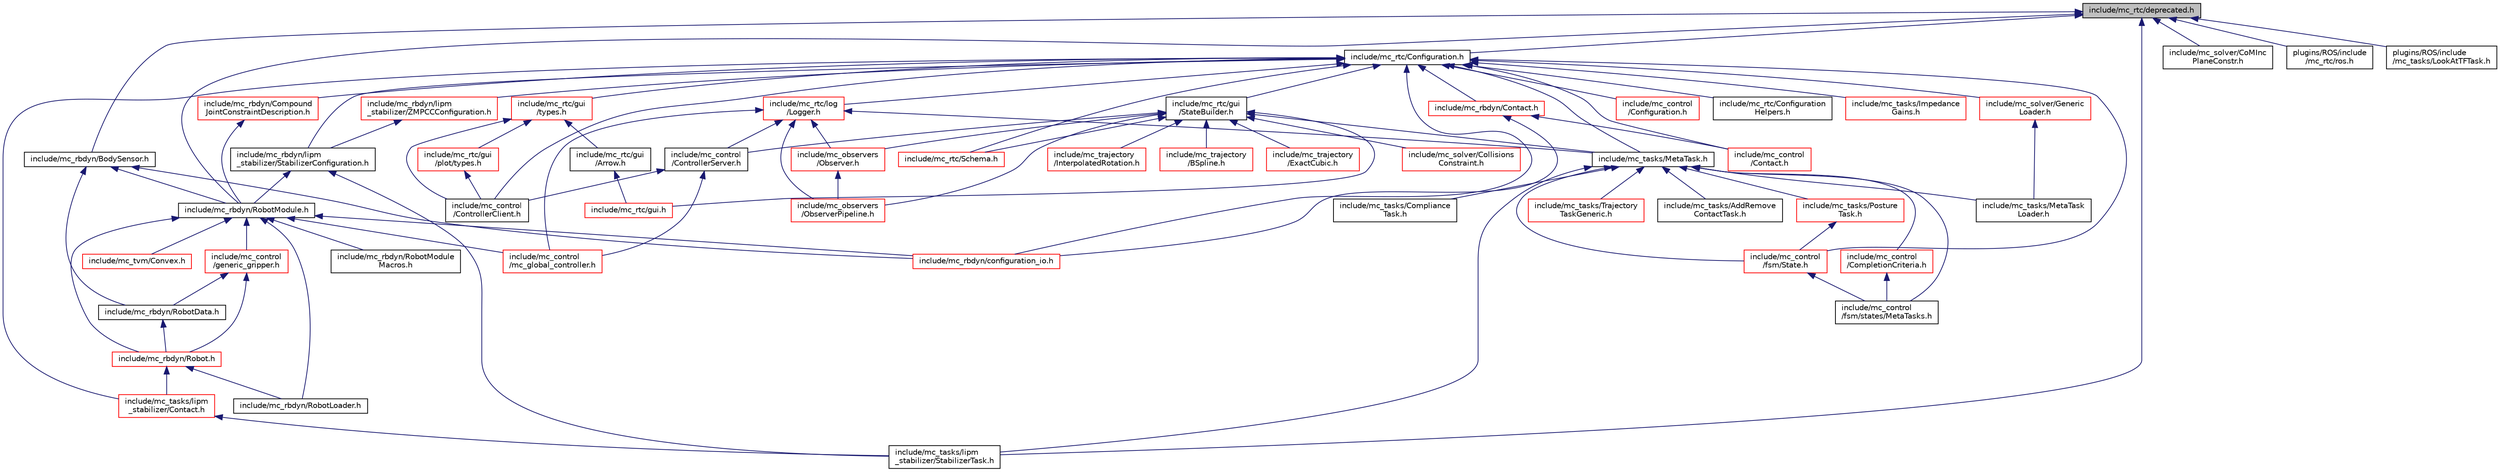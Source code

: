 digraph "include/mc_rtc/deprecated.h"
{
 // INTERACTIVE_SVG=YES
 // LATEX_PDF_SIZE
  edge [fontname="Helvetica",fontsize="10",labelfontname="Helvetica",labelfontsize="10"];
  node [fontname="Helvetica",fontsize="10",shape=record];
  Node1 [label="include/mc_rtc/deprecated.h",height=0.2,width=0.4,color="black", fillcolor="grey75", style="filled", fontcolor="black",tooltip=" "];
  Node1 -> Node2 [dir="back",color="midnightblue",fontsize="10",style="solid",fontname="Helvetica"];
  Node2 [label="include/mc_rtc/Configuration.h",height=0.2,width=0.4,color="black", fillcolor="white", style="filled",URL="$mc__rtc_2Configuration_8h.html",tooltip=" "];
  Node2 -> Node3 [dir="back",color="midnightblue",fontsize="10",style="solid",fontname="Helvetica"];
  Node3 [label="include/mc_tasks/MetaTask.h",height=0.2,width=0.4,color="black", fillcolor="white", style="filled",URL="$MetaTask_8h.html",tooltip=" "];
  Node3 -> Node4 [dir="back",color="midnightblue",fontsize="10",style="solid",fontname="Helvetica"];
  Node4 [label="include/mc_control\l/CompletionCriteria.h",height=0.2,width=0.4,color="red", fillcolor="white", style="filled",URL="$CompletionCriteria_8h.html",tooltip=" "];
  Node4 -> Node5 [dir="back",color="midnightblue",fontsize="10",style="solid",fontname="Helvetica"];
  Node5 [label="include/mc_control\l/fsm/states/MetaTasks.h",height=0.2,width=0.4,color="black", fillcolor="white", style="filled",URL="$MetaTasks_8h.html",tooltip=" "];
  Node3 -> Node7 [dir="back",color="midnightblue",fontsize="10",style="solid",fontname="Helvetica"];
  Node7 [label="include/mc_tasks/Posture\lTask.h",height=0.2,width=0.4,color="red", fillcolor="white", style="filled",URL="$PostureTask_8h.html",tooltip=" "];
  Node7 -> Node24 [dir="back",color="midnightblue",fontsize="10",style="solid",fontname="Helvetica"];
  Node24 [label="include/mc_control\l/fsm/State.h",height=0.2,width=0.4,color="red", fillcolor="white", style="filled",URL="$State_8h.html",tooltip=" "];
  Node24 -> Node5 [dir="back",color="midnightblue",fontsize="10",style="solid",fontname="Helvetica"];
  Node3 -> Node24 [dir="back",color="midnightblue",fontsize="10",style="solid",fontname="Helvetica"];
  Node3 -> Node38 [dir="back",color="midnightblue",fontsize="10",style="solid",fontname="Helvetica"];
  Node38 [label="include/mc_tasks/Trajectory\lTaskGeneric.h",height=0.2,width=0.4,color="red", fillcolor="white", style="filled",URL="$TrajectoryTaskGeneric_8h.html",tooltip=" "];
  Node3 -> Node5 [dir="back",color="midnightblue",fontsize="10",style="solid",fontname="Helvetica"];
  Node3 -> Node65 [dir="back",color="midnightblue",fontsize="10",style="solid",fontname="Helvetica"];
  Node65 [label="include/mc_tasks/AddRemove\lContactTask.h",height=0.2,width=0.4,color="black", fillcolor="white", style="filled",URL="$AddRemoveContactTask_8h.html",tooltip=" "];
  Node3 -> Node41 [dir="back",color="midnightblue",fontsize="10",style="solid",fontname="Helvetica"];
  Node41 [label="include/mc_tasks/Compliance\lTask.h",height=0.2,width=0.4,color="black", fillcolor="white", style="filled",URL="$ComplianceTask_8h.html",tooltip=" "];
  Node3 -> Node43 [dir="back",color="midnightblue",fontsize="10",style="solid",fontname="Helvetica"];
  Node43 [label="include/mc_tasks/lipm\l_stabilizer/StabilizerTask.h",height=0.2,width=0.4,color="black", fillcolor="white", style="filled",URL="$StabilizerTask_8h.html",tooltip=" "];
  Node3 -> Node66 [dir="back",color="midnightblue",fontsize="10",style="solid",fontname="Helvetica"];
  Node66 [label="include/mc_tasks/MetaTask\lLoader.h",height=0.2,width=0.4,color="black", fillcolor="white", style="filled",URL="$MetaTaskLoader_8h.html",tooltip=" "];
  Node2 -> Node67 [dir="back",color="midnightblue",fontsize="10",style="solid",fontname="Helvetica"];
  Node67 [label="include/mc_rtc/gui\l/StateBuilder.h",height=0.2,width=0.4,color="black", fillcolor="white", style="filled",URL="$StateBuilder_8h.html",tooltip=" "];
  Node67 -> Node3 [dir="back",color="midnightblue",fontsize="10",style="solid",fontname="Helvetica"];
  Node67 -> Node68 [dir="back",color="midnightblue",fontsize="10",style="solid",fontname="Helvetica"];
  Node68 [label="include/mc_rtc/Schema.h",height=0.2,width=0.4,color="red", fillcolor="white", style="filled",URL="$Schema_8h.html",tooltip=" "];
  Node67 -> Node117 [dir="back",color="midnightblue",fontsize="10",style="solid",fontname="Helvetica"];
  Node117 [label="include/mc_observers\l/Observer.h",height=0.2,width=0.4,color="red", fillcolor="white", style="filled",URL="$Observer_8h.html",tooltip=" "];
  Node117 -> Node118 [dir="back",color="midnightblue",fontsize="10",style="solid",fontname="Helvetica"];
  Node118 [label="include/mc_observers\l/ObserverPipeline.h",height=0.2,width=0.4,color="red", fillcolor="white", style="filled",URL="$ObserverPipeline_8h.html",tooltip=" "];
  Node67 -> Node118 [dir="back",color="midnightblue",fontsize="10",style="solid",fontname="Helvetica"];
  Node67 -> Node99 [dir="back",color="midnightblue",fontsize="10",style="solid",fontname="Helvetica"];
  Node99 [label="include/mc_rtc/gui.h",height=0.2,width=0.4,color="red", fillcolor="white", style="filled",URL="$gui_8h.html",tooltip=" "];
  Node67 -> Node78 [dir="back",color="midnightblue",fontsize="10",style="solid",fontname="Helvetica"];
  Node78 [label="include/mc_solver/Collisions\lConstraint.h",height=0.2,width=0.4,color="red", fillcolor="white", style="filled",URL="$CollisionsConstraint_8h.html",tooltip=" "];
  Node67 -> Node9 [dir="back",color="midnightblue",fontsize="10",style="solid",fontname="Helvetica"];
  Node9 [label="include/mc_control\l/ControllerServer.h",height=0.2,width=0.4,color="black", fillcolor="white", style="filled",URL="$ControllerServer_8h.html",tooltip=" "];
  Node9 -> Node10 [dir="back",color="midnightblue",fontsize="10",style="solid",fontname="Helvetica"];
  Node10 [label="include/mc_control\l/ControllerClient.h",height=0.2,width=0.4,color="black", fillcolor="white", style="filled",URL="$ControllerClient_8h.html",tooltip=" "];
  Node9 -> Node11 [dir="back",color="midnightblue",fontsize="10",style="solid",fontname="Helvetica"];
  Node11 [label="include/mc_control\l/mc_global_controller.h",height=0.2,width=0.4,color="red", fillcolor="white", style="filled",URL="$mc__global__controller_8h.html",tooltip=" "];
  Node67 -> Node121 [dir="back",color="midnightblue",fontsize="10",style="solid",fontname="Helvetica"];
  Node121 [label="include/mc_trajectory\l/InterpolatedRotation.h",height=0.2,width=0.4,color="red", fillcolor="white", style="filled",URL="$InterpolatedRotation_8h.html",tooltip=" "];
  Node67 -> Node122 [dir="back",color="midnightblue",fontsize="10",style="solid",fontname="Helvetica"];
  Node122 [label="include/mc_trajectory\l/BSpline.h",height=0.2,width=0.4,color="red", fillcolor="white", style="filled",URL="$BSpline_8h.html",tooltip=" "];
  Node67 -> Node123 [dir="back",color="midnightblue",fontsize="10",style="solid",fontname="Helvetica"];
  Node123 [label="include/mc_trajectory\l/ExactCubic.h",height=0.2,width=0.4,color="red", fillcolor="white", style="filled",URL="$ExactCubic_8h.html",tooltip=" "];
  Node2 -> Node124 [dir="back",color="midnightblue",fontsize="10",style="solid",fontname="Helvetica"];
  Node124 [label="include/mc_rtc/gui\l/types.h",height=0.2,width=0.4,color="red", fillcolor="white", style="filled",URL="$types_8h.html",tooltip=" "];
  Node124 -> Node125 [dir="back",color="midnightblue",fontsize="10",style="solid",fontname="Helvetica"];
  Node125 [label="include/mc_rtc/gui\l/plot/types.h",height=0.2,width=0.4,color="red", fillcolor="white", style="filled",URL="$plot_2types_8h.html",tooltip=" "];
  Node125 -> Node10 [dir="back",color="midnightblue",fontsize="10",style="solid",fontname="Helvetica"];
  Node124 -> Node132 [dir="back",color="midnightblue",fontsize="10",style="solid",fontname="Helvetica"];
  Node132 [label="include/mc_rtc/gui\l/Arrow.h",height=0.2,width=0.4,color="black", fillcolor="white", style="filled",URL="$Arrow_8h.html",tooltip=" "];
  Node132 -> Node99 [dir="back",color="midnightblue",fontsize="10",style="solid",fontname="Helvetica"];
  Node124 -> Node10 [dir="back",color="midnightblue",fontsize="10",style="solid",fontname="Helvetica"];
  Node2 -> Node143 [dir="back",color="midnightblue",fontsize="10",style="solid",fontname="Helvetica"];
  Node143 [label="include/mc_rtc/log\l/Logger.h",height=0.2,width=0.4,color="red", fillcolor="white", style="filled",URL="$Logger_8h.html",tooltip=" "];
  Node143 -> Node3 [dir="back",color="midnightblue",fontsize="10",style="solid",fontname="Helvetica"];
  Node143 -> Node117 [dir="back",color="midnightblue",fontsize="10",style="solid",fontname="Helvetica"];
  Node143 -> Node118 [dir="back",color="midnightblue",fontsize="10",style="solid",fontname="Helvetica"];
  Node143 -> Node9 [dir="back",color="midnightblue",fontsize="10",style="solid",fontname="Helvetica"];
  Node143 -> Node11 [dir="back",color="midnightblue",fontsize="10",style="solid",fontname="Helvetica"];
  Node2 -> Node146 [dir="back",color="midnightblue",fontsize="10",style="solid",fontname="Helvetica"];
  Node146 [label="include/mc_rbdyn/Contact.h",height=0.2,width=0.4,color="red", fillcolor="white", style="filled",URL="$mc__rbdyn_2Contact_8h.html",tooltip=" "];
  Node146 -> Node147 [dir="back",color="midnightblue",fontsize="10",style="solid",fontname="Helvetica"];
  Node147 [label="include/mc_control\l/Contact.h",height=0.2,width=0.4,color="red", fillcolor="white", style="filled",URL="$mc__control_2Contact_8h.html",tooltip=" "];
  Node146 -> Node108 [dir="back",color="midnightblue",fontsize="10",style="solid",fontname="Helvetica"];
  Node108 [label="include/mc_rbdyn/configuration_io.h",height=0.2,width=0.4,color="red", fillcolor="white", style="filled",URL="$configuration__io_8h.html",tooltip=" "];
  Node2 -> Node148 [dir="back",color="midnightblue",fontsize="10",style="solid",fontname="Helvetica"];
  Node148 [label="include/mc_rbdyn/Compound\lJointConstraintDescription.h",height=0.2,width=0.4,color="red", fillcolor="white", style="filled",URL="$CompoundJointConstraintDescription_8h.html",tooltip=" "];
  Node148 -> Node71 [dir="back",color="midnightblue",fontsize="10",style="solid",fontname="Helvetica"];
  Node71 [label="include/mc_rbdyn/RobotModule.h",height=0.2,width=0.4,color="black", fillcolor="white", style="filled",URL="$RobotModule_8h.html",tooltip=" "];
  Node71 -> Node72 [dir="back",color="midnightblue",fontsize="10",style="solid",fontname="Helvetica"];
  Node72 [label="include/mc_control\l/generic_gripper.h",height=0.2,width=0.4,color="red", fillcolor="white", style="filled",URL="$generic__gripper_8h.html",tooltip=" "];
  Node72 -> Node73 [dir="back",color="midnightblue",fontsize="10",style="solid",fontname="Helvetica"];
  Node73 [label="include/mc_rbdyn/RobotData.h",height=0.2,width=0.4,color="black", fillcolor="white", style="filled",URL="$RobotData_8h.html",tooltip=" "];
  Node73 -> Node74 [dir="back",color="midnightblue",fontsize="10",style="solid",fontname="Helvetica"];
  Node74 [label="include/mc_rbdyn/Robot.h",height=0.2,width=0.4,color="red", fillcolor="white", style="filled",URL="$mc__rbdyn_2Robot_8h.html",tooltip=" "];
  Node74 -> Node100 [dir="back",color="midnightblue",fontsize="10",style="solid",fontname="Helvetica"];
  Node100 [label="include/mc_tasks/lipm\l_stabilizer/Contact.h",height=0.2,width=0.4,color="red", fillcolor="white", style="filled",URL="$mc__tasks_2lipm__stabilizer_2Contact_8h.html",tooltip=" "];
  Node100 -> Node43 [dir="back",color="midnightblue",fontsize="10",style="solid",fontname="Helvetica"];
  Node74 -> Node97 [dir="back",color="midnightblue",fontsize="10",style="solid",fontname="Helvetica"];
  Node97 [label="include/mc_rbdyn/RobotLoader.h",height=0.2,width=0.4,color="black", fillcolor="white", style="filled",URL="$RobotLoader_8h.html",tooltip=" "];
  Node72 -> Node74 [dir="back",color="midnightblue",fontsize="10",style="solid",fontname="Helvetica"];
  Node71 -> Node74 [dir="back",color="midnightblue",fontsize="10",style="solid",fontname="Helvetica"];
  Node71 -> Node108 [dir="back",color="midnightblue",fontsize="10",style="solid",fontname="Helvetica"];
  Node71 -> Node11 [dir="back",color="midnightblue",fontsize="10",style="solid",fontname="Helvetica"];
  Node71 -> Node97 [dir="back",color="midnightblue",fontsize="10",style="solid",fontname="Helvetica"];
  Node71 -> Node114 [dir="back",color="midnightblue",fontsize="10",style="solid",fontname="Helvetica"];
  Node114 [label="include/mc_rbdyn/RobotModule\lMacros.h",height=0.2,width=0.4,color="black", fillcolor="white", style="filled",URL="$RobotModuleMacros_8h.html",tooltip=" "];
  Node71 -> Node115 [dir="back",color="midnightblue",fontsize="10",style="solid",fontname="Helvetica"];
  Node115 [label="include/mc_tvm/Convex.h",height=0.2,width=0.4,color="red", fillcolor="white", style="filled",URL="$Convex_8h.html",tooltip=" "];
  Node2 -> Node68 [dir="back",color="midnightblue",fontsize="10",style="solid",fontname="Helvetica"];
  Node2 -> Node150 [dir="back",color="midnightblue",fontsize="10",style="solid",fontname="Helvetica"];
  Node150 [label="include/mc_rbdyn/lipm\l_stabilizer/ZMPCCConfiguration.h",height=0.2,width=0.4,color="red", fillcolor="white", style="filled",URL="$ZMPCCConfiguration_8h.html",tooltip=" "];
  Node150 -> Node151 [dir="back",color="midnightblue",fontsize="10",style="solid",fontname="Helvetica"];
  Node151 [label="include/mc_rbdyn/lipm\l_stabilizer/StabilizerConfiguration.h",height=0.2,width=0.4,color="black", fillcolor="white", style="filled",URL="$StabilizerConfiguration_8h.html",tooltip=" "];
  Node151 -> Node71 [dir="back",color="midnightblue",fontsize="10",style="solid",fontname="Helvetica"];
  Node151 -> Node43 [dir="back",color="midnightblue",fontsize="10",style="solid",fontname="Helvetica"];
  Node2 -> Node151 [dir="back",color="midnightblue",fontsize="10",style="solid",fontname="Helvetica"];
  Node2 -> Node153 [dir="back",color="midnightblue",fontsize="10",style="solid",fontname="Helvetica"];
  Node153 [label="include/mc_control\l/Configuration.h",height=0.2,width=0.4,color="red", fillcolor="white", style="filled",URL="$mc__control_2Configuration_8h.html",tooltip=" "];
  Node2 -> Node147 [dir="back",color="midnightblue",fontsize="10",style="solid",fontname="Helvetica"];
  Node2 -> Node108 [dir="back",color="midnightblue",fontsize="10",style="solid",fontname="Helvetica"];
  Node2 -> Node10 [dir="back",color="midnightblue",fontsize="10",style="solid",fontname="Helvetica"];
  Node2 -> Node24 [dir="back",color="midnightblue",fontsize="10",style="solid",fontname="Helvetica"];
  Node2 -> Node100 [dir="back",color="midnightblue",fontsize="10",style="solid",fontname="Helvetica"];
  Node2 -> Node154 [dir="back",color="midnightblue",fontsize="10",style="solid",fontname="Helvetica"];
  Node154 [label="include/mc_rtc/Configuration\lHelpers.h",height=0.2,width=0.4,color="black", fillcolor="white", style="filled",URL="$ConfigurationHelpers_8h.html",tooltip=" "];
  Node2 -> Node89 [dir="back",color="midnightblue",fontsize="10",style="solid",fontname="Helvetica"];
  Node89 [label="include/mc_solver/Generic\lLoader.h",height=0.2,width=0.4,color="red", fillcolor="white", style="filled",URL="$GenericLoader_8h.html",tooltip=" "];
  Node89 -> Node66 [dir="back",color="midnightblue",fontsize="10",style="solid",fontname="Helvetica"];
  Node2 -> Node155 [dir="back",color="midnightblue",fontsize="10",style="solid",fontname="Helvetica"];
  Node155 [label="include/mc_tasks/Impedance\lGains.h",height=0.2,width=0.4,color="red", fillcolor="white", style="filled",URL="$ImpedanceGains_8h.html",tooltip=" "];
  Node1 -> Node156 [dir="back",color="midnightblue",fontsize="10",style="solid",fontname="Helvetica"];
  Node156 [label="include/mc_rbdyn/BodySensor.h",height=0.2,width=0.4,color="black", fillcolor="white", style="filled",URL="$BodySensor_8h.html",tooltip=" "];
  Node156 -> Node71 [dir="back",color="midnightblue",fontsize="10",style="solid",fontname="Helvetica"];
  Node156 -> Node73 [dir="back",color="midnightblue",fontsize="10",style="solid",fontname="Helvetica"];
  Node156 -> Node108 [dir="back",color="midnightblue",fontsize="10",style="solid",fontname="Helvetica"];
  Node1 -> Node71 [dir="back",color="midnightblue",fontsize="10",style="solid",fontname="Helvetica"];
  Node1 -> Node84 [dir="back",color="midnightblue",fontsize="10",style="solid",fontname="Helvetica"];
  Node84 [label="include/mc_solver/CoMInc\lPlaneConstr.h",height=0.2,width=0.4,color="black", fillcolor="white", style="filled",URL="$CoMIncPlaneConstr_8h.html",tooltip=" "];
  Node1 -> Node43 [dir="back",color="midnightblue",fontsize="10",style="solid",fontname="Helvetica"];
  Node1 -> Node157 [dir="back",color="midnightblue",fontsize="10",style="solid",fontname="Helvetica"];
  Node157 [label="plugins/ROS/include\l/mc_rtc/ros.h",height=0.2,width=0.4,color="black", fillcolor="white", style="filled",URL="$ros_8h.html",tooltip=" "];
  Node1 -> Node62 [dir="back",color="midnightblue",fontsize="10",style="solid",fontname="Helvetica"];
  Node62 [label="plugins/ROS/include\l/mc_tasks/LookAtTFTask.h",height=0.2,width=0.4,color="black", fillcolor="white", style="filled",URL="$LookAtTFTask_8h.html",tooltip=" "];
}
